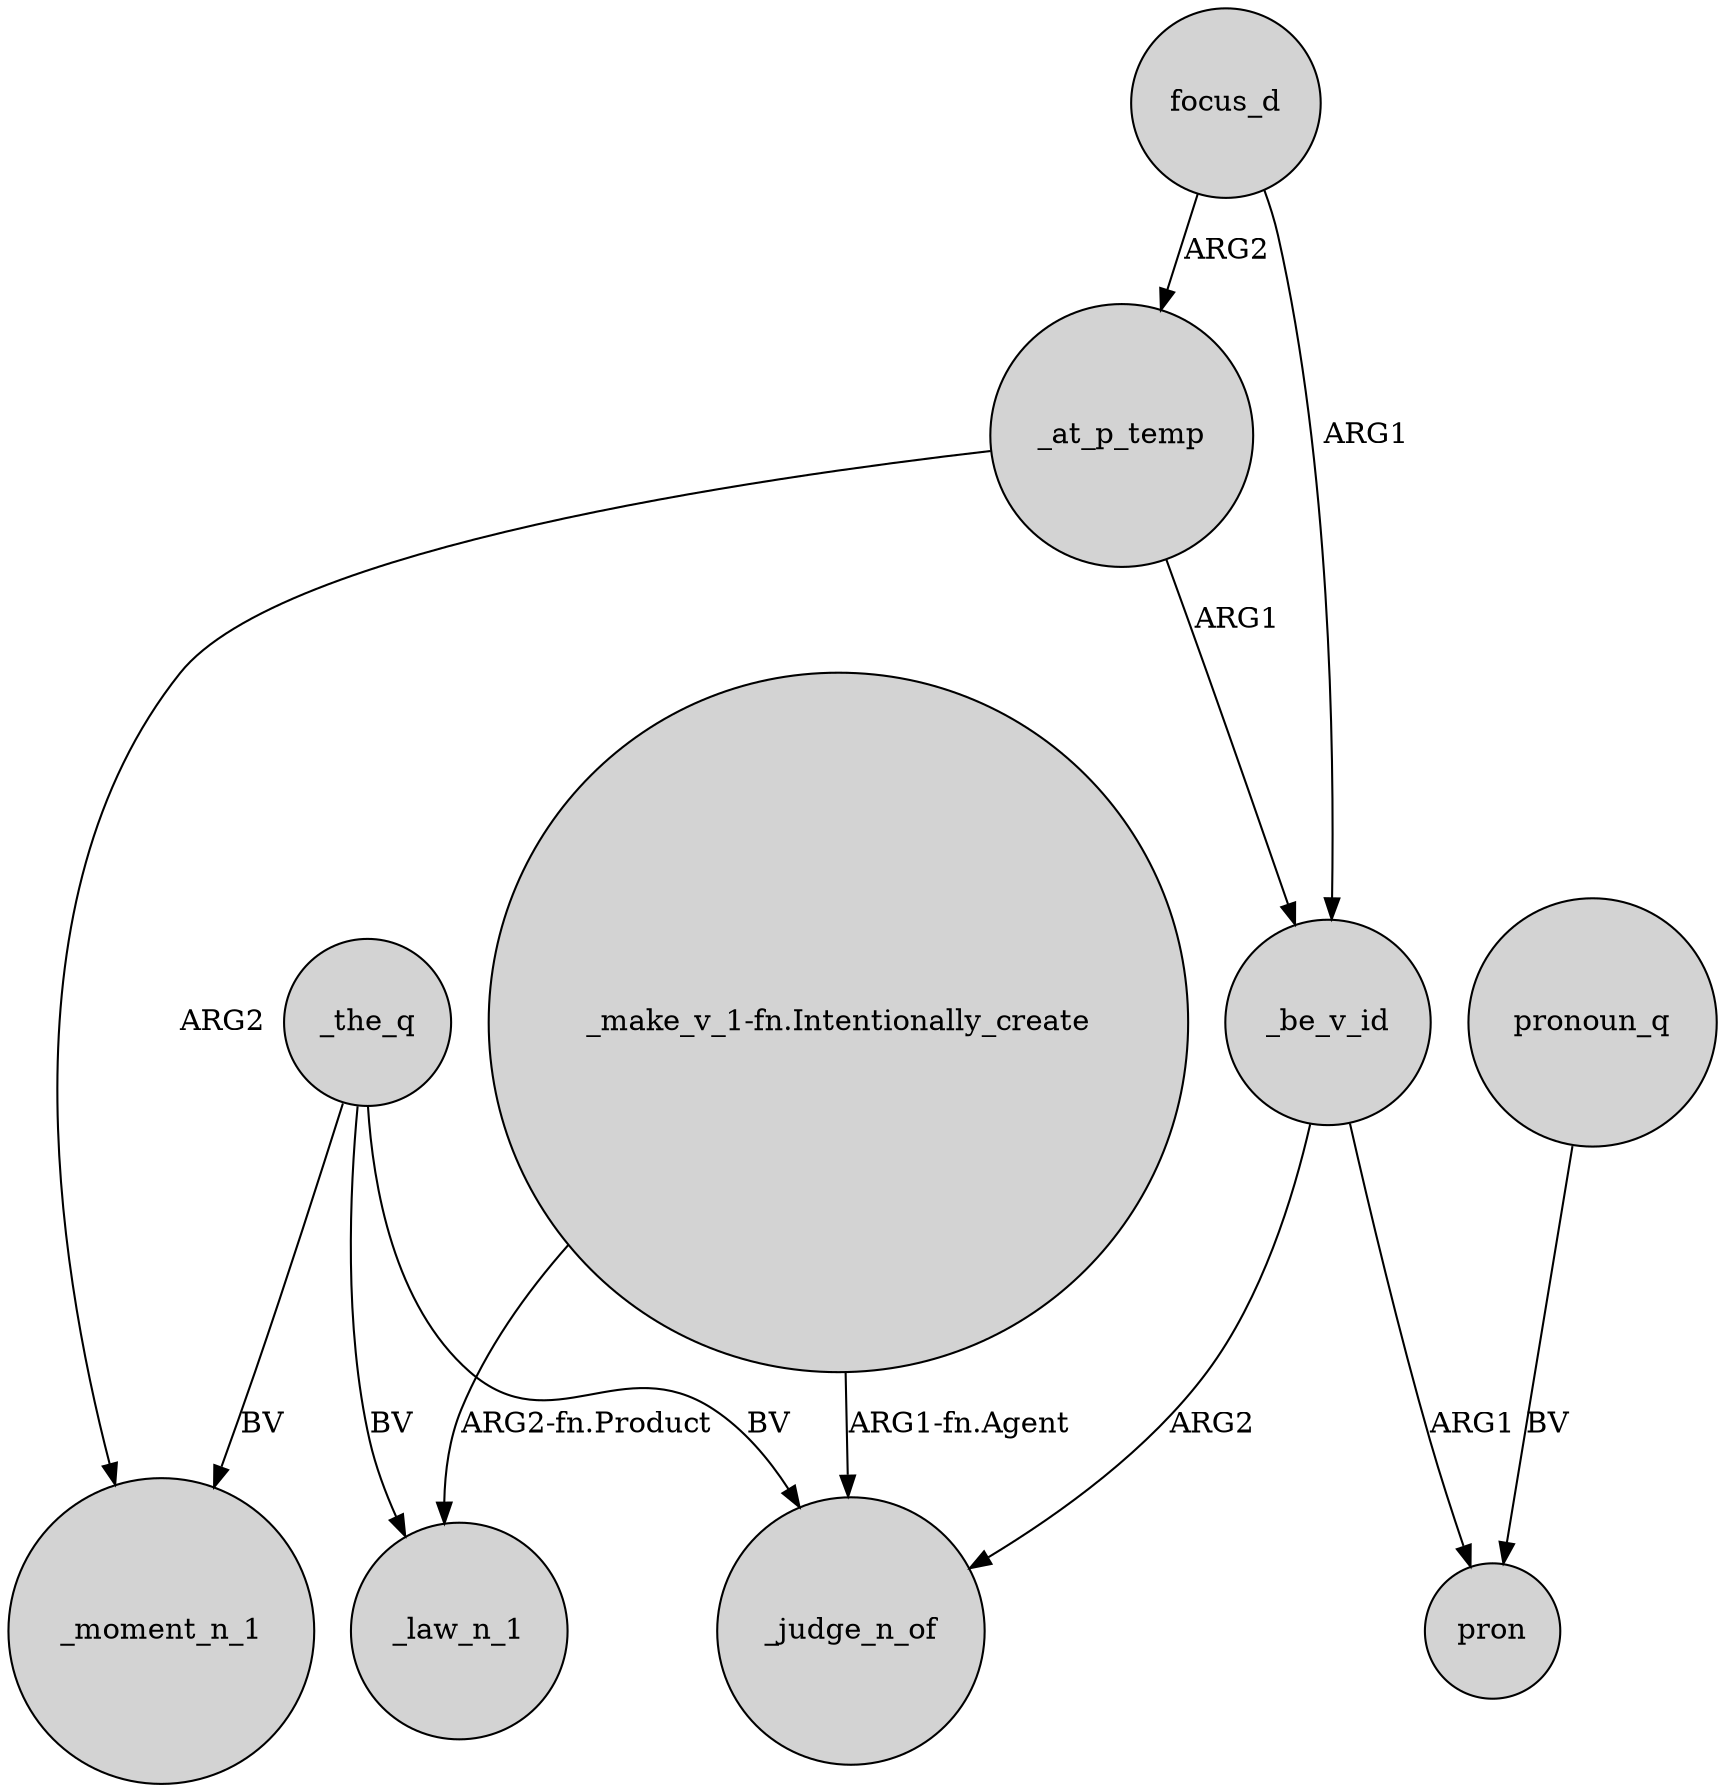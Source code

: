 digraph {
	node [shape=circle style=filled]
	focus_d -> _at_p_temp [label=ARG2]
	focus_d -> _be_v_id [label=ARG1]
	"_make_v_1-fn.Intentionally_create" -> _judge_n_of [label="ARG1-fn.Agent"]
	_at_p_temp -> _moment_n_1 [label=ARG2]
	_the_q -> _moment_n_1 [label=BV]
	_be_v_id -> _judge_n_of [label=ARG2]
	"_make_v_1-fn.Intentionally_create" -> _law_n_1 [label="ARG2-fn.Product"]
	pronoun_q -> pron [label=BV]
	_the_q -> _judge_n_of [label=BV]
	_be_v_id -> pron [label=ARG1]
	_the_q -> _law_n_1 [label=BV]
	_at_p_temp -> _be_v_id [label=ARG1]
}
